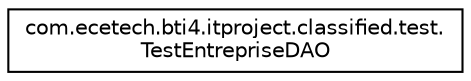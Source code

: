 digraph "Graphical Class Hierarchy"
{
  edge [fontname="Helvetica",fontsize="10",labelfontname="Helvetica",labelfontsize="10"];
  node [fontname="Helvetica",fontsize="10",shape=record];
  rankdir="LR";
  Node1 [label="com.ecetech.bti4.itproject.classified.test.\lTestEntrepriseDAO",height=0.2,width=0.4,color="black", fillcolor="white", style="filled",URL="$classcom_1_1ecetech_1_1bti4_1_1itproject_1_1classified_1_1test_1_1_test_entreprise_d_a_o.html"];
}
